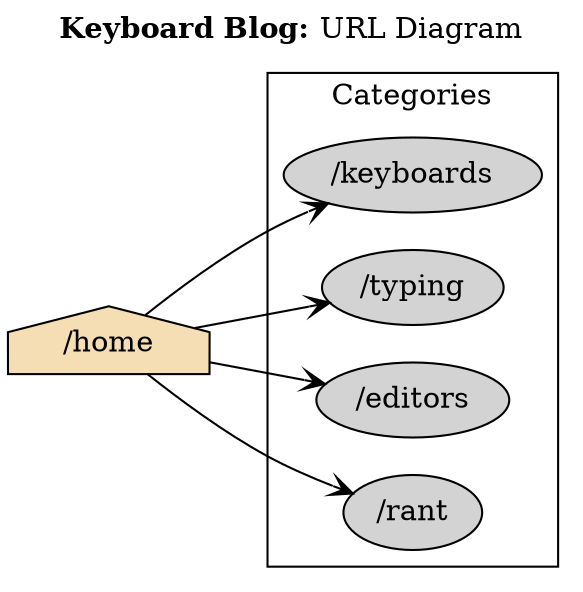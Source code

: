 digraph Website {
    rankdir=LR;

    node [shape=ellipse style=filled fillcolor=lightgray color=black];
    edge [arrowhead=vee];

    HOME [label="/home" shape=house fillcolor=wheat];

    subgraph cluster_categories {
        label="Categories";
        KEY [label="/keyboards"];
        TYP [label="/typing"];
        EDI [label="/editors"];
        RNT [label="/rant"];
    }

    HOME -> KEY;
    HOME -> TYP;
    HOME -> EDI;
    HOME -> RNT;

    labelloc=t labelfontsize=30;
    label=<<B>Keyboard Blog: </B>URL Diagram>;
}
